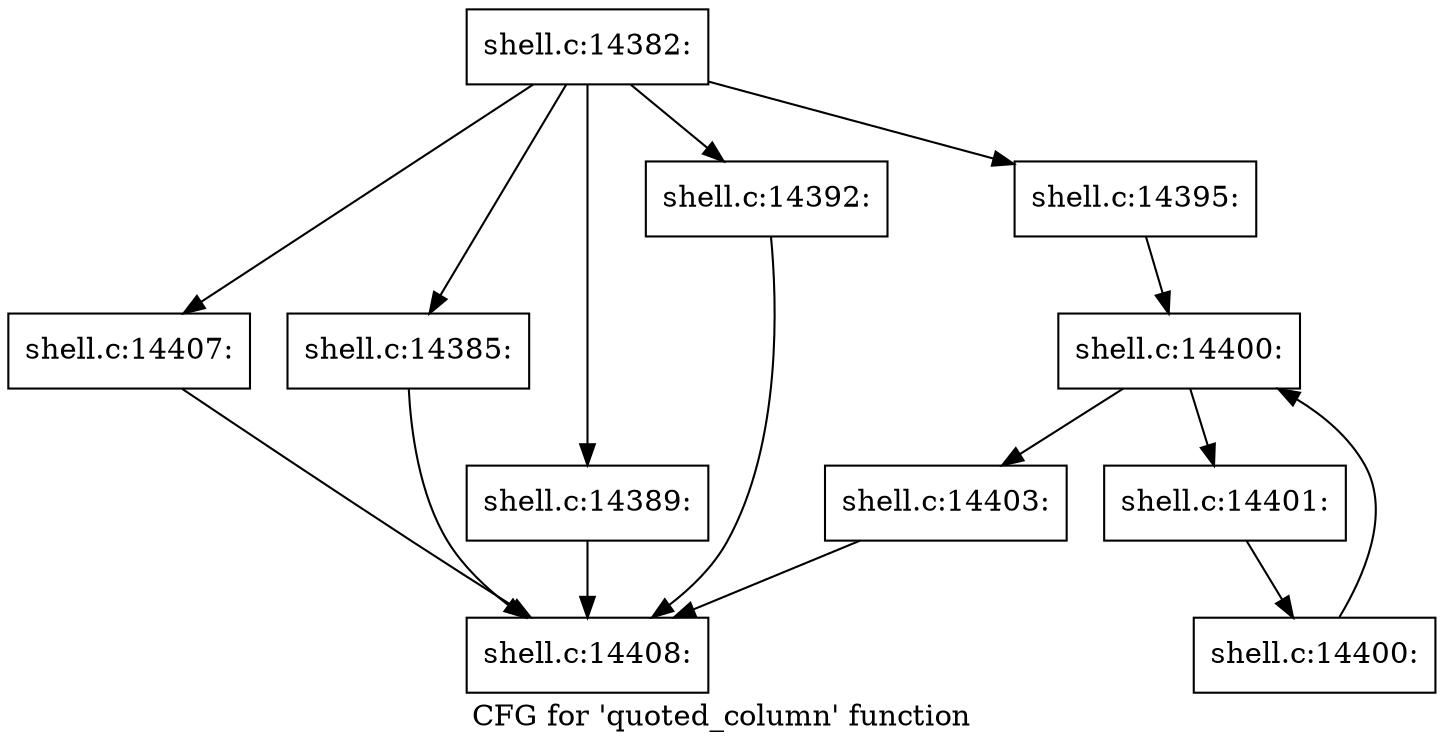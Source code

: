 digraph "CFG for 'quoted_column' function" {
	label="CFG for 'quoted_column' function";

	Node0x5602774205a0 [shape=record,label="{shell.c:14382:}"];
	Node0x5602774205a0 -> Node0x5602773e6300;
	Node0x5602774205a0 -> Node0x5602774217d0;
	Node0x5602774205a0 -> Node0x560277421a80;
	Node0x5602774205a0 -> Node0x560277422020;
	Node0x5602774205a0 -> Node0x5602774225c0;
	Node0x5602774217d0 [shape=record,label="{shell.c:14385:}"];
	Node0x5602774217d0 -> Node0x5602773e5fb0;
	Node0x560277421a80 [shape=record,label="{shell.c:14389:}"];
	Node0x560277421a80 -> Node0x5602773e5fb0;
	Node0x560277422020 [shape=record,label="{shell.c:14392:}"];
	Node0x560277422020 -> Node0x5602773e5fb0;
	Node0x5602774225c0 [shape=record,label="{shell.c:14395:}"];
	Node0x5602774225c0 -> Node0x560277424bf0;
	Node0x560277424bf0 [shape=record,label="{shell.c:14400:}"];
	Node0x560277424bf0 -> Node0x560277424d30;
	Node0x560277424bf0 -> Node0x560277424750;
	Node0x560277424d30 [shape=record,label="{shell.c:14401:}"];
	Node0x560277424d30 -> Node0x560277424ca0;
	Node0x560277424ca0 [shape=record,label="{shell.c:14400:}"];
	Node0x560277424ca0 -> Node0x560277424bf0;
	Node0x560277424750 [shape=record,label="{shell.c:14403:}"];
	Node0x560277424750 -> Node0x5602773e5fb0;
	Node0x5602773e6300 [shape=record,label="{shell.c:14407:}"];
	Node0x5602773e6300 -> Node0x5602773e5fb0;
	Node0x5602773e5fb0 [shape=record,label="{shell.c:14408:}"];
}
